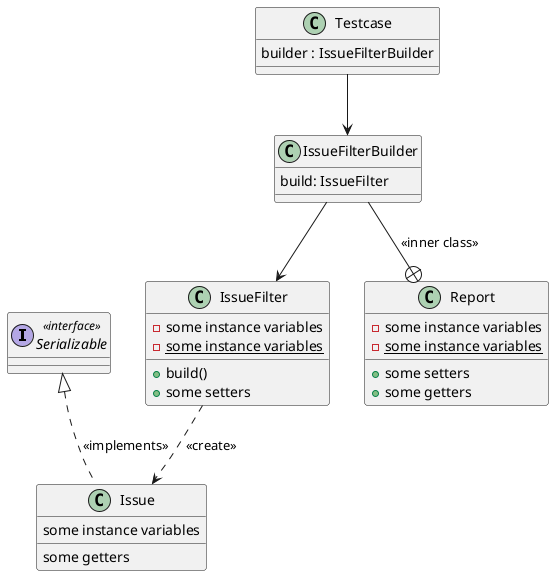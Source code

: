 @startuml

interface Serializable <<interface>>

Serializable <|.. Issue : <<implements>>
IssueFilter ..> Issue : <<create>>
Testcase --> IssueFilterBuilder
IssueFilterBuilder --+ Report : <<inner class>>
IssueFilterBuilder --> IssueFilter
class Issue {
     {field} some instance variables
     {method} some getters
}

class IssueFilter {
     - {field} some instance variables
     - {static} {field} some instance variables
     + build()
     + {method} some setters
 }

 class Report {
     - {field} some instance variables
     - {static} {field} some instance variables
     + {method} some setters
     + {method} some getters
 }

class IssueFilterBuilder {
    build: IssueFilter
}

class Testcase {
    builder : IssueFilterBuilder
}


@enduml